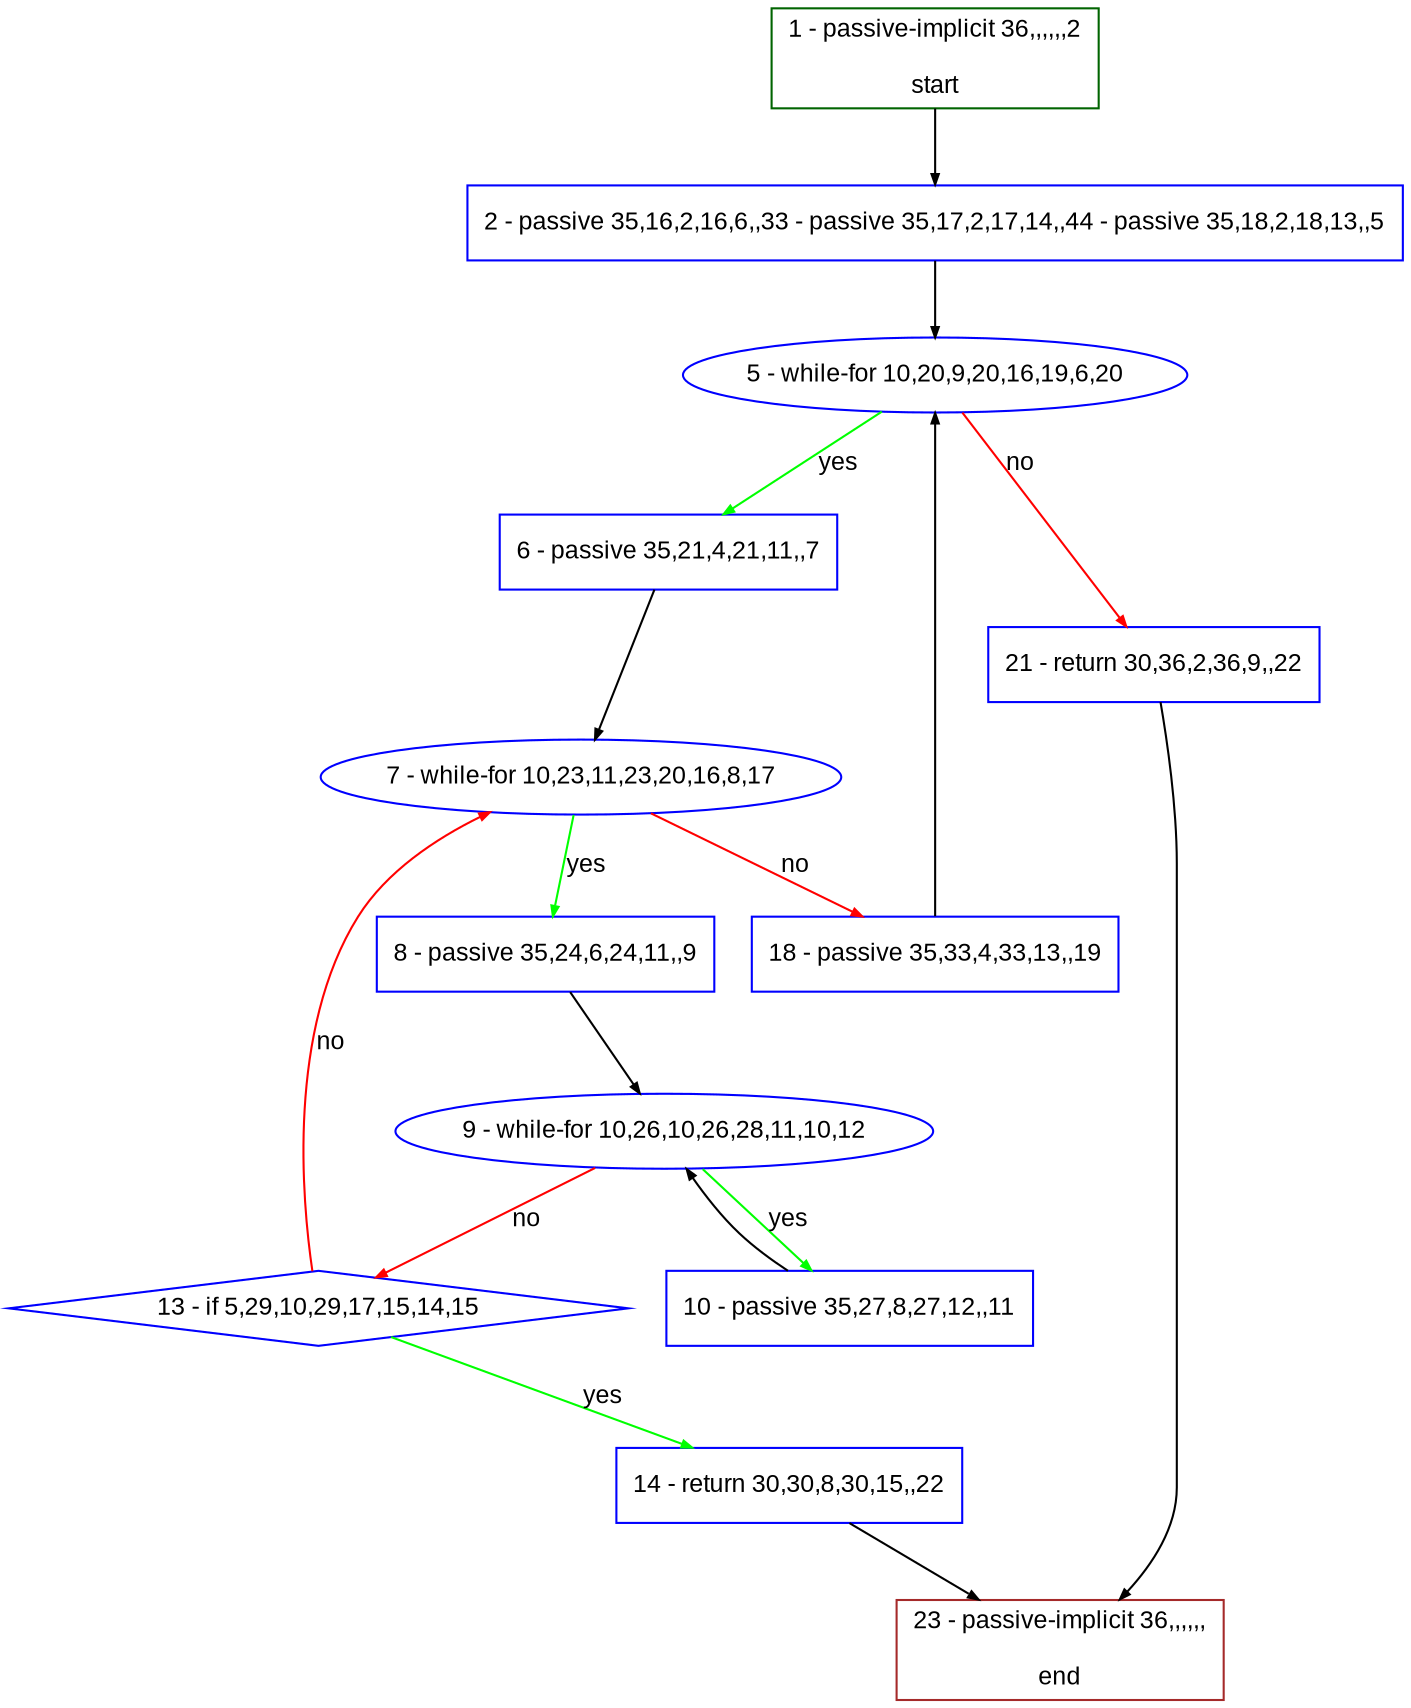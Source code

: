 digraph "" {
  graph [bgcolor="white", fillcolor="#FFFFCC", pack="true", packmode="clust", fontname="Arial", label="", fontsize="12", compound="true", style="rounded,filled"];
  node [node_initialized="no", fillcolor="white", fontname="Arial", label="", color="grey", fontsize="12", fixedsize="false", compound="true", shape="rectangle", style="filled"];
  edge [arrowtail="none", lhead="", fontcolor="black", fontname="Arial", label="", color="black", fontsize="12", arrowhead="normal", arrowsize="0.5", compound="true", ltail="", dir="forward"];
  __N1 [fillcolor="#ffffff", label="2 - passive 35,16,2,16,6,,33 - passive 35,17,2,17,14,,44 - passive 35,18,2,18,13,,5", color="#0000ff", shape="box", style="filled"];
  __N2 [fillcolor="#ffffff", label="1 - passive-implicit 36,,,,,,2\n\nstart", color="#006400", shape="box", style="filled"];
  __N3 [fillcolor="#ffffff", label="5 - while-for 10,20,9,20,16,19,6,20", color="#0000ff", shape="oval", style="filled"];
  __N4 [fillcolor="#ffffff", label="6 - passive 35,21,4,21,11,,7", color="#0000ff", shape="box", style="filled"];
  __N5 [fillcolor="#ffffff", label="21 - return 30,36,2,36,9,,22", color="#0000ff", shape="box", style="filled"];
  __N6 [fillcolor="#ffffff", label="7 - while-for 10,23,11,23,20,16,8,17", color="#0000ff", shape="oval", style="filled"];
  __N7 [fillcolor="#ffffff", label="8 - passive 35,24,6,24,11,,9", color="#0000ff", shape="box", style="filled"];
  __N8 [fillcolor="#ffffff", label="18 - passive 35,33,4,33,13,,19", color="#0000ff", shape="box", style="filled"];
  __N9 [fillcolor="#ffffff", label="9 - while-for 10,26,10,26,28,11,10,12", color="#0000ff", shape="oval", style="filled"];
  __N10 [fillcolor="#ffffff", label="10 - passive 35,27,8,27,12,,11", color="#0000ff", shape="box", style="filled"];
  __N11 [fillcolor="#ffffff", label="13 - if 5,29,10,29,17,15,14,15", color="#0000ff", shape="diamond", style="filled"];
  __N12 [fillcolor="#ffffff", label="14 - return 30,30,8,30,15,,22", color="#0000ff", shape="box", style="filled"];
  __N13 [fillcolor="#ffffff", label="23 - passive-implicit 36,,,,,,\n\nend", color="#a52a2a", shape="box", style="filled"];
  __N2 -> __N1 [arrowtail="none", color="#000000", label="", arrowhead="normal", dir="forward"];
  __N1 -> __N3 [arrowtail="none", color="#000000", label="", arrowhead="normal", dir="forward"];
  __N3 -> __N4 [arrowtail="none", color="#00ff00", label="yes", arrowhead="normal", dir="forward"];
  __N3 -> __N5 [arrowtail="none", color="#ff0000", label="no", arrowhead="normal", dir="forward"];
  __N4 -> __N6 [arrowtail="none", color="#000000", label="", arrowhead="normal", dir="forward"];
  __N6 -> __N7 [arrowtail="none", color="#00ff00", label="yes", arrowhead="normal", dir="forward"];
  __N6 -> __N8 [arrowtail="none", color="#ff0000", label="no", arrowhead="normal", dir="forward"];
  __N7 -> __N9 [arrowtail="none", color="#000000", label="", arrowhead="normal", dir="forward"];
  __N9 -> __N10 [arrowtail="none", color="#00ff00", label="yes", arrowhead="normal", dir="forward"];
  __N10 -> __N9 [arrowtail="none", color="#000000", label="", arrowhead="normal", dir="forward"];
  __N9 -> __N11 [arrowtail="none", color="#ff0000", label="no", arrowhead="normal", dir="forward"];
  __N11 -> __N6 [arrowtail="none", color="#ff0000", label="no", arrowhead="normal", dir="forward"];
  __N11 -> __N12 [arrowtail="none", color="#00ff00", label="yes", arrowhead="normal", dir="forward"];
  __N12 -> __N13 [arrowtail="none", color="#000000", label="", arrowhead="normal", dir="forward"];
  __N8 -> __N3 [arrowtail="none", color="#000000", label="", arrowhead="normal", dir="forward"];
  __N5 -> __N13 [arrowtail="none", color="#000000", label="", arrowhead="normal", dir="forward"];
}
